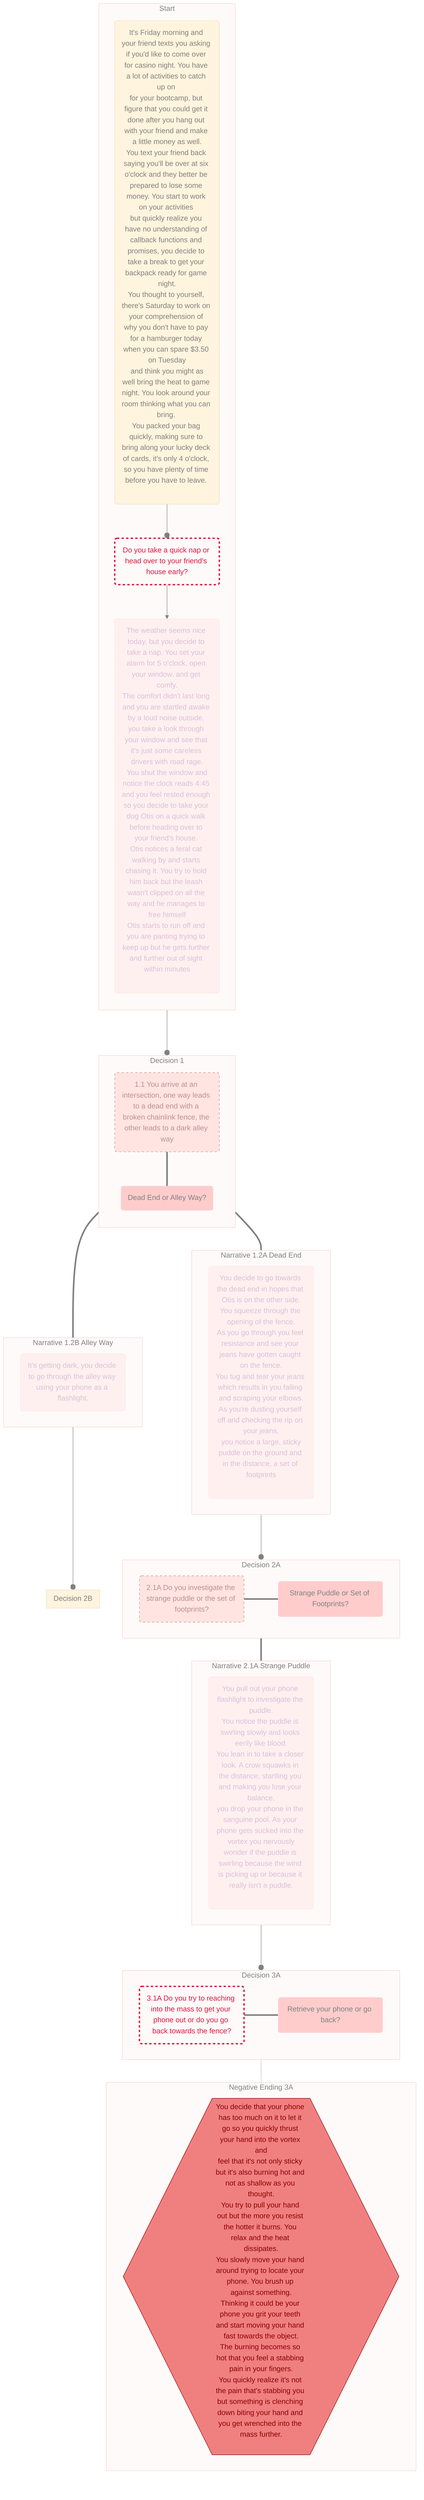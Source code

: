 flowchart TD
%%{init: {'theme': 'base', 'themeVariables' : {'primaryTextColor': 'grey', 'tertiaryColor': 'snow', 'tertiaryTextColor': 'grey', 'lineColor': 'grey', 'edgeLabelBackground':'#ffcccc', 'fontSize': '8'}, 'flowchart' : {'curve': 'basis'} } }%%
%% Story Beginning
subgraph Story [Start]
direction TB
		S1(It's Friday morning and your friend texts you asking if you'd like to come over for casino night. You have a lot of activities to catch up on <br>for your bootcamp, but figure that you could get it done after you hang out with your friend and make a little money as well.<br>You text your friend back saying you'll be over at six o'clock and they better be prepared to lose some money. You start to work on your activities <br>but quickly realize you have no understanding of callback functions and promises, you decide to take a break to get your backpack ready for game night.<br>You thought to yourself, there's Saturday to work on your comprehension of why you don't have to pay for a hamburger today when you can spare $3.50 on Tuesday<br> and think you might as well bring the heat to game night. You look around your room thinking what you can bring. <br>You packed your bag quickly, making sure to bring along your lucky deck of cards, it's only 4 o'clock, so you have plenty of time before you have to leave. <br><br>)
		--o DA(Do you take a quick nap or head over to your friend's house early?)
    --> NA(The weather seems nice today, but you decide to take a nap. You set your alarm for 5 o'clock, open your window, and get comfy.<br>The comfort didn't last long and you are startled awake by a loud noise outside, you take a look through your window and see that it's just some careless drivers with road rage.<br> You shut the window and notice the clock reads 4:45 and you feel rested enough so you decide to take your dog Otis on a quick walk before heading over to your friend's house. <br>Otis notices a feral cat walking by and starts chasing it. You try to hold him back but the leash wasn't clipped on all the way and he manages to free himself<br>Otis starts to run off and you are panting trying to keep up but he gets further and further out of sight within minutes<br><br>)
end

%% Decision One: Dead End or Alley Way?
subgraph D1-1 [Decision 1]
direction TB
    D1.1(1.1 You arrive at an intersection, one way leads to a dead end with a broken chainlink fence, the other leads to a dark alley way)
    ===
    D1.1D(Dead End or Alley Way?)
end

	%% Dead End Path: Narrative
	subgraph N1-2A [Narrative 1.2A Dead End]
	direction LR
	N1.2A(You decide to go towards the dead end in hopes that Otis is on the other side.<br>You squeeze through the opening of the fence.<br>As you go through you feel resistance and see your jeans have gotten caught on the fence.<br>You tug and tear your jeans which results in you falling and scraping your elbows.<br>As you're dusting yourself off and checking the rip on your jeans,<br> you notice a large, sticky puddle on the ground and in the distance, a set of footprints<br><br>)
	end 
	
	%% Dead End Path: Decision Two A: Strange Puddle or Set of Footprints?
	subgraph D1-2A [Decision 2A]
		D2.1A(2.1A Do you investigate the strange puddle or the set of footprints?)
		=== D2.1AD(Strange Puddle or Set of Footprints?)
	end
	
		%% Strange Puddle Path: Narrative
		subgraph N2-1A [Narrative 2.1A Strange Puddle]
		N2.1A(You pull out your phone flashlight to investigate the puddle.<br>You notice the puddle is swirling slowly and looks eerily like blood.<br>You lean in to take a closer look. A crow squawks in the distance, startling you and making you lose your balance,<br>you drop your phone in the sanguine pool. As your phone gets sucked into the vortex you nervously<br>wonder if the puddle is swirling because the wind is picking up or because it really isn't a puddle.<br><br>)
		end
		%%  

		%% Strange Puddle Path: Decision
		subgraph D2-1A [Decision 3A]
			D3.1A(3.1A Do you try to reaching into the mass to get your phone out or do you go back towards the fence?)
			=== D3.1AD(Retrieve your phone or go back?)
		end
		%% 

		%% You consider reaching in the puddle for your phone but you become uneasy of the hypnotic swirling and decide to go back towards the fence.

		subgraph E3-1A [Negative Ending 3A]
			E3.1A{{You decide that your phone has too much on it to let it go so you quickly thrust your hand into the vortex and<br>feel that it's not only sticky but it's also burning hot and not as shallow as you thought.<br>You try to pull your hand out but the more you resist the hotter it burns. You relax and the heat dissipates.<br>You slowly move your hand around trying to locate your phone. You brush up against something.<br>Thinking it could be your phone you grit your teeth and start moving your hand fast towards the object.<br>The burning becomes so hot that you feel a stabbing pain in your fingers.<br>You quickly realize it's not the pain that's stabbing you but something is clenching down biting your hand and you get wrenched into the mass further.<br><br>}}
		end

		%% Set of Footprints Path: Narrative
		%% As your following the set of footprints you notice that the boot pattern is changing. Each print seems to gradually split down the middle and gets more pointed towards the toe. You look back and surprised, you see that you haven't been following boot prints but what looks to be like hoof prints. 
		
		%% Set of Footprints Path: Decision
		%% Confused, you wonder if you should head back or continue towards where the prints lead.
		%% Go back or continue?
	



	%% Alley Way Path: Narrative, Devil
	subgraph N1-2B [Narrative 1.2B Alley Way]
	N1.2B(It's getting dark, you decide to go through the alley way using your phone as a flashlight.)
	end 
	
	%% Alley Way Path: Decision Two B: Play in a Card Game or Lay Down and Die 
	subgraph D1-2B [Decision 2B]
	end

	%% Path: Narrative
	%% Path: Narrative

Story ---o D1-1
D1-1 === N1-2A ---o D1-2A
D1-2A === N2-1A ---o D2-1A -.- E3-1A
D1-1 === N1-2B ---o D1-2B 

classDef narrative fill: #fff0f0, color: thistle, stroke: mistyrose, stroke-width: 1px
classDef decisionCrit fill: snow, color: crimson, stroke: crimson, stroke-width: 3px, stroke-dasharray:  5 5
classDef decision fill: mistyrose, color: rosybrown, stroke: rosybrown, stroke-width: 1px, stroke-dasharray:  5 5
classDef endNeg fill: lightcoral, color: darkred, stroke: darkred, stroke-width: 1px
classDef endPos fill: lightgreen, color: darkgreen, stroke: green, stroke-width: 1px
classDef decPoint fill: #ffcccc, stroke-width: 0px
class NA,NB,NC,N1.2A,N1.2B,N2.1A narrative;
class DA,D3.1A decisionCrit;
class D1,D1.1,D2.1A decision;
class E3B,E3.1A endNeg;
class E2B,E3A endPos;
class D1.1D,D2.1AD,D3.1AD decPoint;
